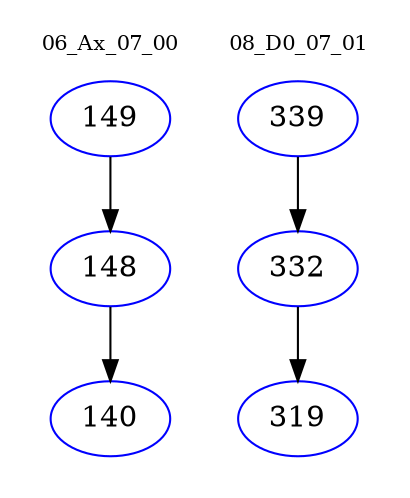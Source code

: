 digraph{
subgraph cluster_0 {
color = white
label = "06_Ax_07_00";
fontsize=10;
T0_149 [label="149", color="blue"]
T0_149 -> T0_148 [color="black"]
T0_148 [label="148", color="blue"]
T0_148 -> T0_140 [color="black"]
T0_140 [label="140", color="blue"]
}
subgraph cluster_1 {
color = white
label = "08_D0_07_01";
fontsize=10;
T1_339 [label="339", color="blue"]
T1_339 -> T1_332 [color="black"]
T1_332 [label="332", color="blue"]
T1_332 -> T1_319 [color="black"]
T1_319 [label="319", color="blue"]
}
}
